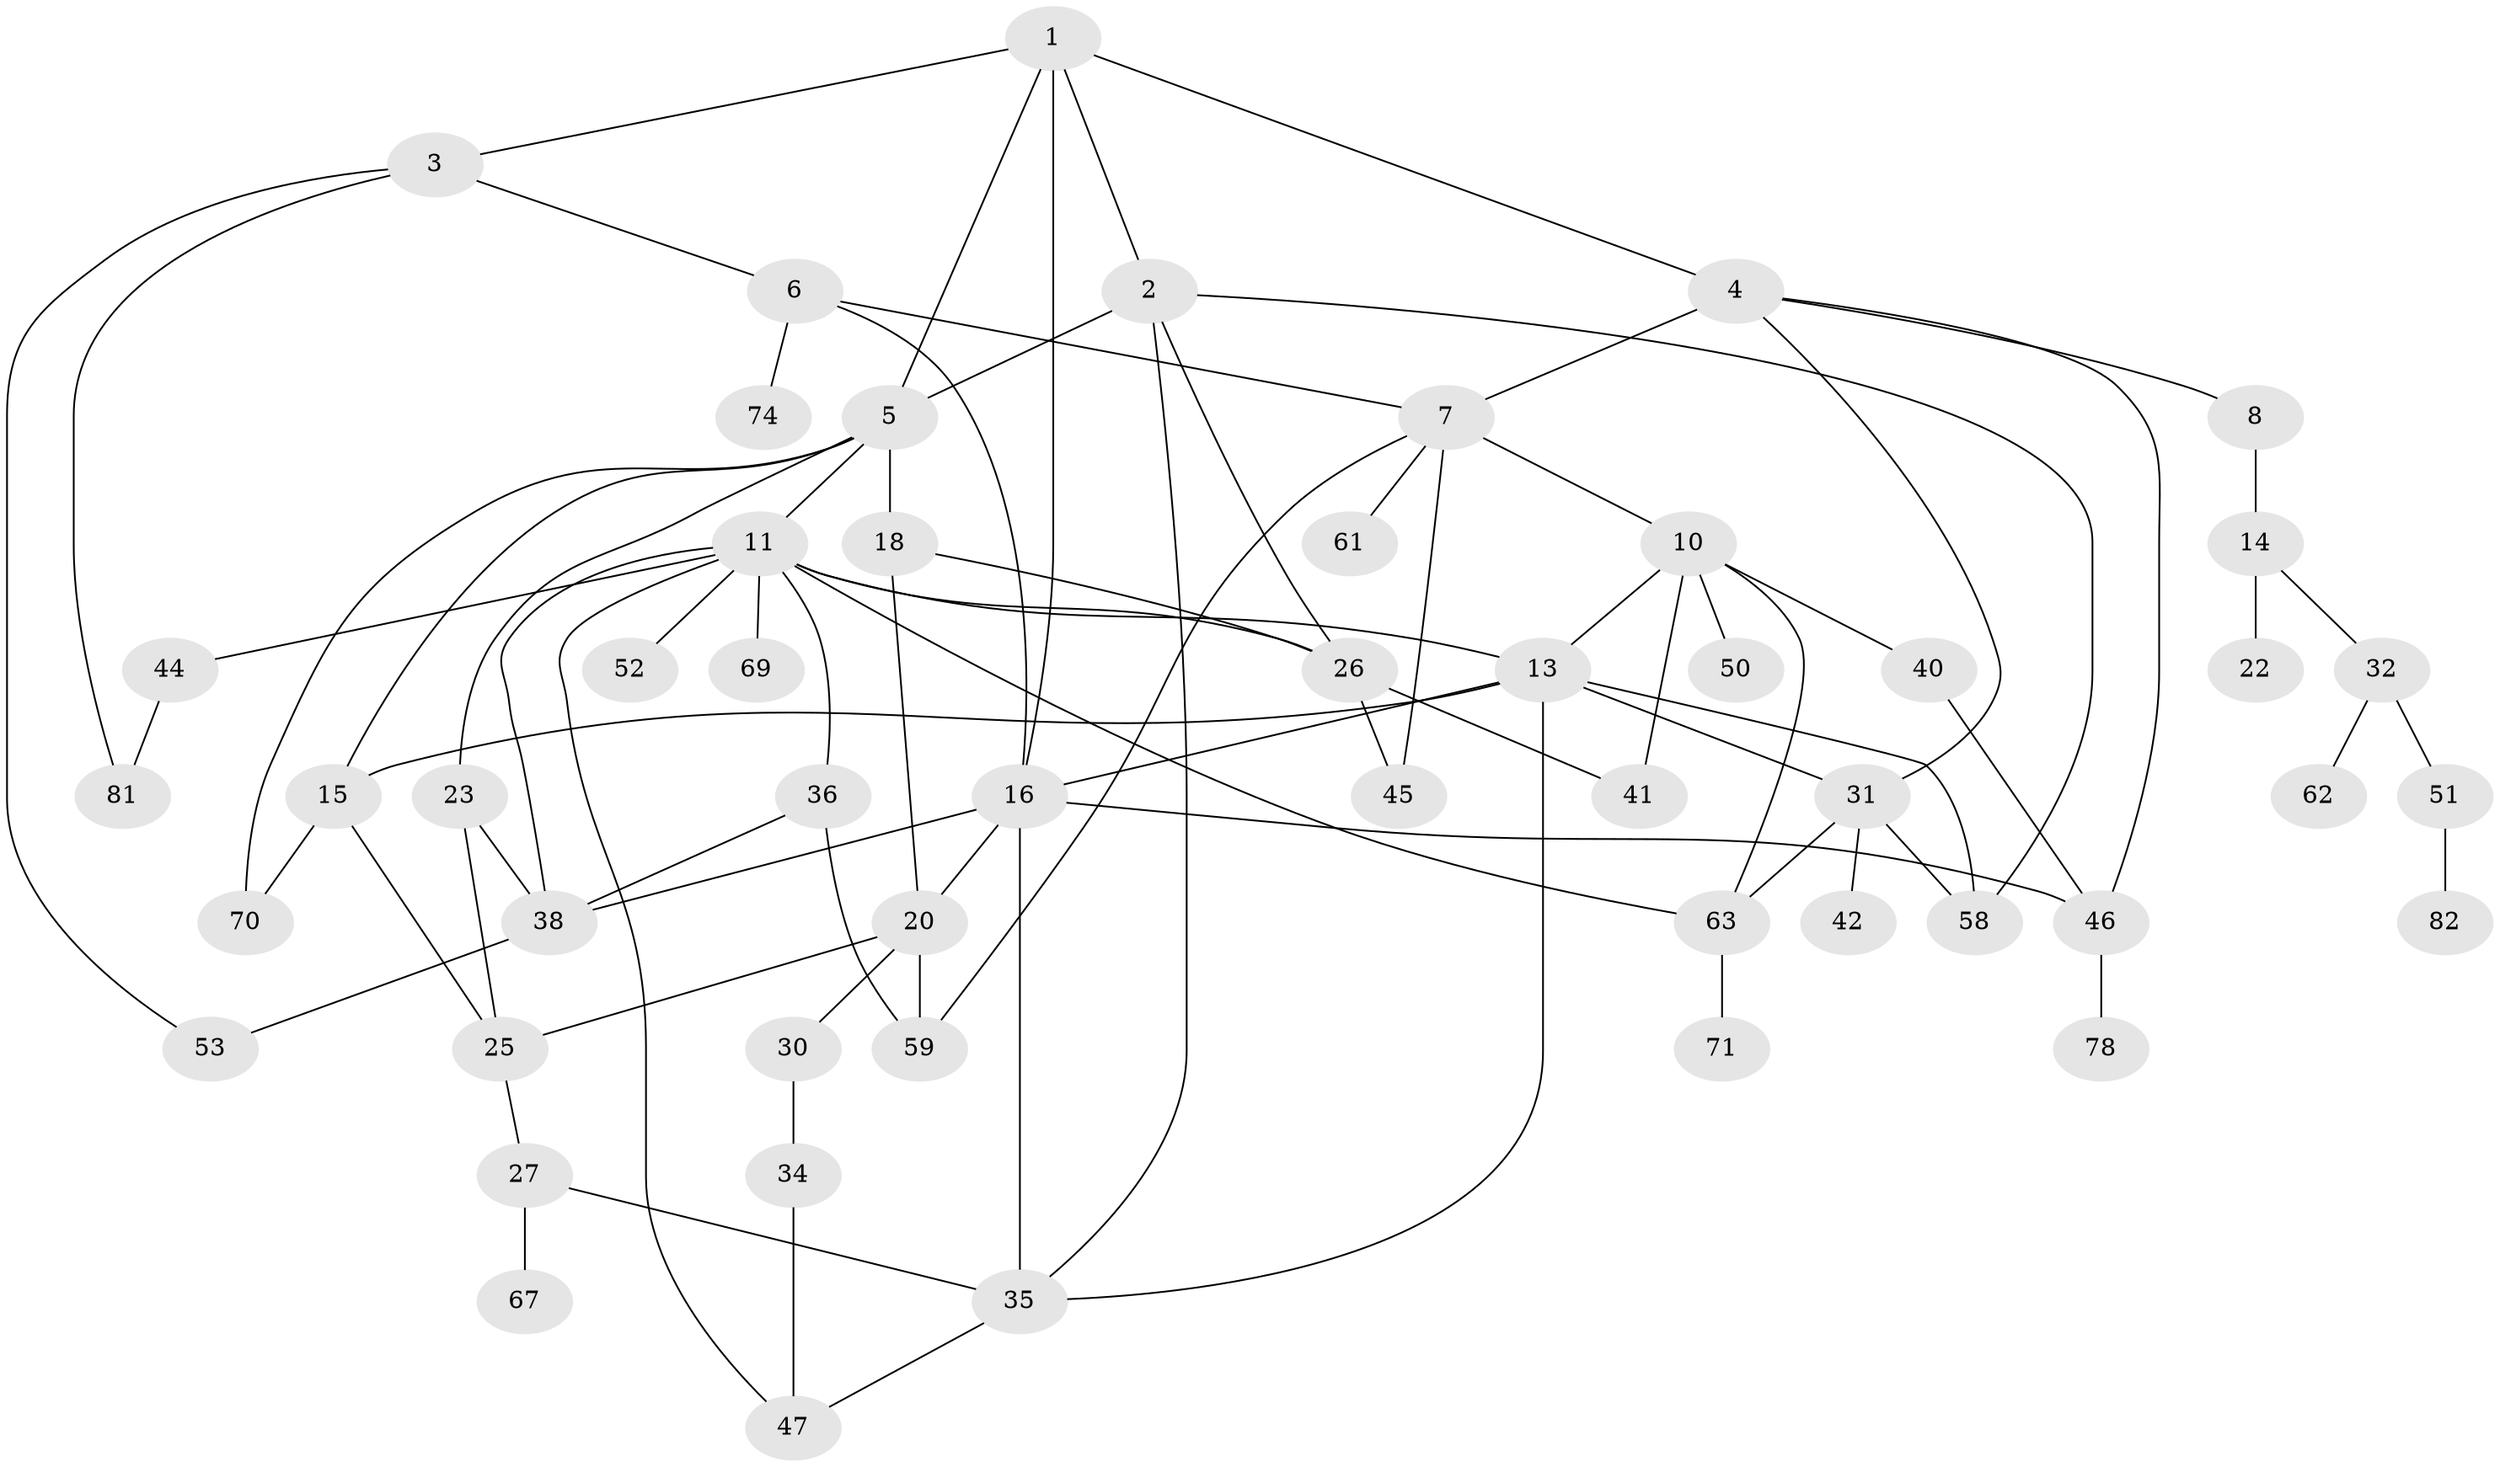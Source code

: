 // original degree distribution, {5: 0.0963855421686747, 3: 0.2289156626506024, 4: 0.10843373493975904, 6: 0.03614457831325301, 7: 0.024096385542168676, 9: 0.012048192771084338, 2: 0.30120481927710846, 1: 0.1927710843373494}
// Generated by graph-tools (version 1.1) at 2025/10/02/27/25 16:10:54]
// undirected, 52 vertices, 84 edges
graph export_dot {
graph [start="1"]
  node [color=gray90,style=filled];
  1 [super="+39"];
  2 [super="+66"];
  3 [super="+28"];
  4 [super="+43"];
  5 [super="+9"];
  6 [super="+64"];
  7 [super="+21"];
  8 [super="+75"];
  10 [super="+19"];
  11 [super="+12"];
  13 [super="+33"];
  14 [super="+24"];
  15 [super="+17"];
  16 [super="+54"];
  18 [super="+48"];
  20 [super="+57"];
  22;
  23 [super="+29"];
  25 [super="+73"];
  26 [super="+77"];
  27 [super="+56"];
  30;
  31 [super="+72"];
  32;
  34;
  35 [super="+37"];
  36;
  38 [super="+49"];
  40;
  41;
  42;
  44 [super="+83"];
  45;
  46 [super="+55"];
  47 [super="+80"];
  50;
  51;
  52;
  53;
  58 [super="+79"];
  59 [super="+60"];
  61;
  62 [super="+68"];
  63 [super="+65"];
  67;
  69;
  70;
  71;
  74 [super="+76"];
  78;
  81;
  82;
  1 -- 2;
  1 -- 3;
  1 -- 4;
  1 -- 5;
  1 -- 16;
  2 -- 26;
  2 -- 58;
  2 -- 5;
  2 -- 35;
  3 -- 6;
  3 -- 81;
  3 -- 53;
  4 -- 7 [weight=2];
  4 -- 8;
  4 -- 46;
  4 -- 31;
  5 -- 11;
  5 -- 18 [weight=2];
  5 -- 23;
  5 -- 15;
  5 -- 70;
  6 -- 16;
  6 -- 74;
  6 -- 7;
  7 -- 10;
  7 -- 59;
  7 -- 45;
  7 -- 61;
  8 -- 14;
  10 -- 13;
  10 -- 40;
  10 -- 50;
  10 -- 41;
  10 -- 63;
  11 -- 63;
  11 -- 13 [weight=2];
  11 -- 38;
  11 -- 47;
  11 -- 26;
  11 -- 36;
  11 -- 69;
  11 -- 52;
  11 -- 44 [weight=2];
  13 -- 15;
  13 -- 16;
  13 -- 31;
  13 -- 35;
  13 -- 58;
  14 -- 22;
  14 -- 32;
  15 -- 70;
  15 -- 25;
  16 -- 35;
  16 -- 20;
  16 -- 38;
  16 -- 46;
  18 -- 20;
  18 -- 26;
  20 -- 30;
  20 -- 59 [weight=2];
  20 -- 25;
  23 -- 25;
  23 -- 38;
  25 -- 27;
  26 -- 45;
  26 -- 41;
  27 -- 67;
  27 -- 35;
  30 -- 34;
  31 -- 42;
  31 -- 58;
  31 -- 63;
  32 -- 51;
  32 -- 62;
  34 -- 47;
  35 -- 47;
  36 -- 38;
  36 -- 59;
  38 -- 53;
  40 -- 46;
  44 -- 81;
  46 -- 78;
  51 -- 82;
  63 -- 71;
}
